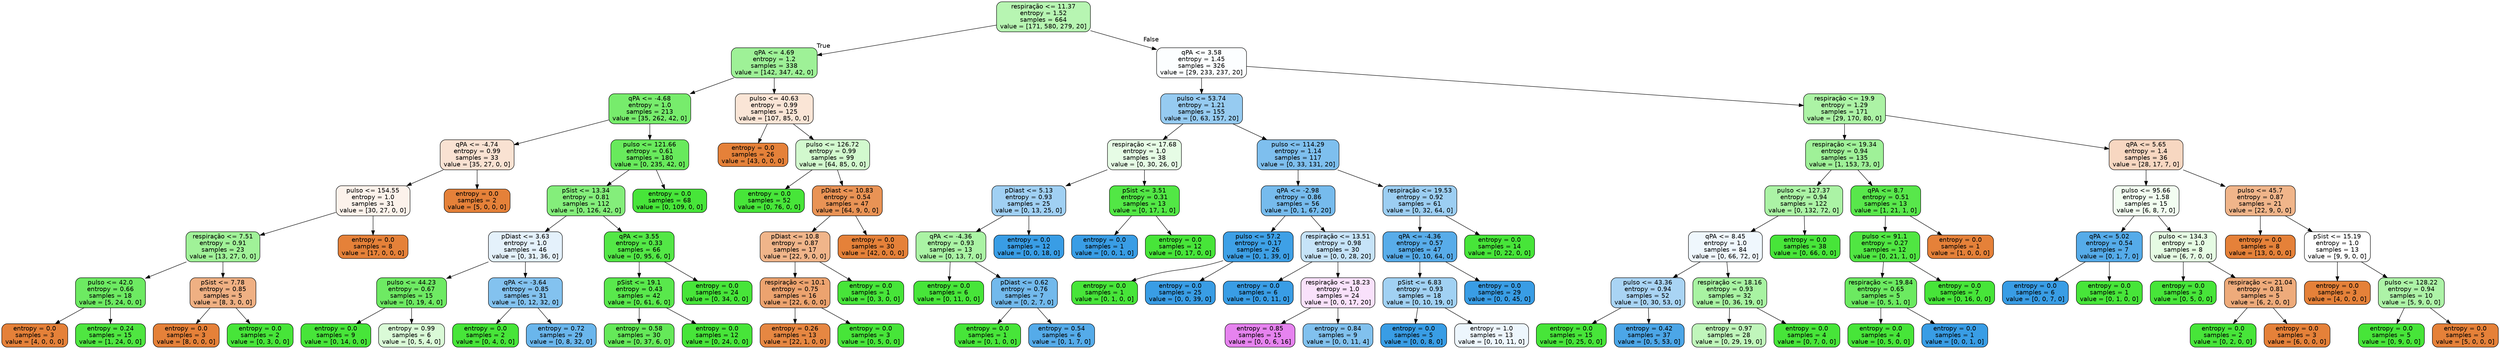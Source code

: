 digraph Tree {
node [shape=box, style="filled, rounded", color="black", fontname="helvetica"] ;
edge [fontname="helvetica"] ;
0 [label="respiração <= 11.37\nentropy = 1.52\nsamples = 664\nvalue = [171, 580, 279, 20]", fillcolor="#b7f5b2"] ;
1 [label="qPA <= 4.69\nentropy = 1.2\nsamples = 338\nvalue = [142, 347, 42, 0]", fillcolor="#9ef197"] ;
0 -> 1 [labeldistance=2.5, labelangle=45, headlabel="True"] ;
2 [label="qPA <= -4.68\nentropy = 1.0\nsamples = 213\nvalue = [35, 262, 42, 0]", fillcolor="#77ec6c"] ;
1 -> 2 ;
3 [label="qPA <= -4.74\nentropy = 0.99\nsamples = 33\nvalue = [35, 27, 0, 0]", fillcolor="#f9e2d2"] ;
2 -> 3 ;
4 [label="pulso <= 154.55\nentropy = 1.0\nsamples = 31\nvalue = [30, 27, 0, 0]", fillcolor="#fcf2eb"] ;
3 -> 4 ;
5 [label="respiração <= 7.51\nentropy = 0.91\nsamples = 23\nvalue = [13, 27, 0, 0]", fillcolor="#a0f298"] ;
4 -> 5 ;
6 [label="pulso <= 42.0\nentropy = 0.66\nsamples = 18\nvalue = [5, 24, 0, 0]", fillcolor="#6dea62"] ;
5 -> 6 ;
7 [label="entropy = 0.0\nsamples = 3\nvalue = [4, 0, 0, 0]", fillcolor="#e58139"] ;
6 -> 7 ;
8 [label="entropy = 0.24\nsamples = 15\nvalue = [1, 24, 0, 0]", fillcolor="#4fe641"] ;
6 -> 8 ;
9 [label="pSist <= 7.78\nentropy = 0.85\nsamples = 5\nvalue = [8, 3, 0, 0]", fillcolor="#efb083"] ;
5 -> 9 ;
10 [label="entropy = 0.0\nsamples = 3\nvalue = [8, 0, 0, 0]", fillcolor="#e58139"] ;
9 -> 10 ;
11 [label="entropy = 0.0\nsamples = 2\nvalue = [0, 3, 0, 0]", fillcolor="#47e539"] ;
9 -> 11 ;
12 [label="entropy = 0.0\nsamples = 8\nvalue = [17, 0, 0, 0]", fillcolor="#e58139"] ;
4 -> 12 ;
13 [label="entropy = 0.0\nsamples = 2\nvalue = [5, 0, 0, 0]", fillcolor="#e58139"] ;
3 -> 13 ;
14 [label="pulso <= 121.66\nentropy = 0.61\nsamples = 180\nvalue = [0, 235, 42, 0]", fillcolor="#68ea5c"] ;
2 -> 14 ;
15 [label="pSist <= 13.34\nentropy = 0.81\nsamples = 112\nvalue = [0, 126, 42, 0]", fillcolor="#84ee7b"] ;
14 -> 15 ;
16 [label="pDiast <= 3.63\nentropy = 1.0\nsamples = 46\nvalue = [0, 31, 36, 0]", fillcolor="#e4f1fb"] ;
15 -> 16 ;
17 [label="pulso <= 44.23\nentropy = 0.67\nsamples = 15\nvalue = [0, 19, 4, 0]", fillcolor="#6eea63"] ;
16 -> 17 ;
18 [label="entropy = 0.0\nsamples = 9\nvalue = [0, 14, 0, 0]", fillcolor="#47e539"] ;
17 -> 18 ;
19 [label="entropy = 0.99\nsamples = 6\nvalue = [0, 5, 4, 0]", fillcolor="#dafad7"] ;
17 -> 19 ;
20 [label="qPA <= -3.64\nentropy = 0.85\nsamples = 31\nvalue = [0, 12, 32, 0]", fillcolor="#83c2ef"] ;
16 -> 20 ;
21 [label="entropy = 0.0\nsamples = 2\nvalue = [0, 4, 0, 0]", fillcolor="#47e539"] ;
20 -> 21 ;
22 [label="entropy = 0.72\nsamples = 29\nvalue = [0, 8, 32, 0]", fillcolor="#6ab6ec"] ;
20 -> 22 ;
23 [label="qPA <= 3.55\nentropy = 0.33\nsamples = 66\nvalue = [0, 95, 6, 0]", fillcolor="#53e746"] ;
15 -> 23 ;
24 [label="pSist <= 19.1\nentropy = 0.43\nsamples = 42\nvalue = [0, 61, 6, 0]", fillcolor="#59e84c"] ;
23 -> 24 ;
25 [label="entropy = 0.58\nsamples = 30\nvalue = [0, 37, 6, 0]", fillcolor="#65e959"] ;
24 -> 25 ;
26 [label="entropy = 0.0\nsamples = 12\nvalue = [0, 24, 0, 0]", fillcolor="#47e539"] ;
24 -> 26 ;
27 [label="entropy = 0.0\nsamples = 24\nvalue = [0, 34, 0, 0]", fillcolor="#47e539"] ;
23 -> 27 ;
28 [label="entropy = 0.0\nsamples = 68\nvalue = [0, 109, 0, 0]", fillcolor="#47e539"] ;
14 -> 28 ;
29 [label="pulso <= 40.63\nentropy = 0.99\nsamples = 125\nvalue = [107, 85, 0, 0]", fillcolor="#fae5d6"] ;
1 -> 29 ;
30 [label="entropy = 0.0\nsamples = 26\nvalue = [43, 0, 0, 0]", fillcolor="#e58139"] ;
29 -> 30 ;
31 [label="pulso <= 126.72\nentropy = 0.99\nsamples = 99\nvalue = [64, 85, 0, 0]", fillcolor="#d2f9ce"] ;
29 -> 31 ;
32 [label="entropy = 0.0\nsamples = 52\nvalue = [0, 76, 0, 0]", fillcolor="#47e539"] ;
31 -> 32 ;
33 [label="pDiast <= 10.83\nentropy = 0.54\nsamples = 47\nvalue = [64, 9, 0, 0]", fillcolor="#e99355"] ;
31 -> 33 ;
34 [label="pDiast <= 10.8\nentropy = 0.87\nsamples = 17\nvalue = [22, 9, 0, 0]", fillcolor="#f0b58a"] ;
33 -> 34 ;
35 [label="respiração <= 10.1\nentropy = 0.75\nsamples = 16\nvalue = [22, 6, 0, 0]", fillcolor="#eca36f"] ;
34 -> 35 ;
36 [label="entropy = 0.26\nsamples = 13\nvalue = [22, 1, 0, 0]", fillcolor="#e68742"] ;
35 -> 36 ;
37 [label="entropy = 0.0\nsamples = 3\nvalue = [0, 5, 0, 0]", fillcolor="#47e539"] ;
35 -> 37 ;
38 [label="entropy = 0.0\nsamples = 1\nvalue = [0, 3, 0, 0]", fillcolor="#47e539"] ;
34 -> 38 ;
39 [label="entropy = 0.0\nsamples = 30\nvalue = [42, 0, 0, 0]", fillcolor="#e58139"] ;
33 -> 39 ;
40 [label="qPA <= 3.58\nentropy = 1.45\nsamples = 326\nvalue = [29, 233, 237, 20]", fillcolor="#fcfeff"] ;
0 -> 40 [labeldistance=2.5, labelangle=-45, headlabel="False"] ;
41 [label="pulso <= 53.74\nentropy = 1.21\nsamples = 155\nvalue = [0, 63, 157, 20]", fillcolor="#96cbf1"] ;
40 -> 41 ;
42 [label="respiração <= 17.68\nentropy = 1.0\nsamples = 38\nvalue = [0, 30, 26, 0]", fillcolor="#e6fce5"] ;
41 -> 42 ;
43 [label="pDiast <= 5.13\nentropy = 0.93\nsamples = 25\nvalue = [0, 13, 25, 0]", fillcolor="#a0d0f3"] ;
42 -> 43 ;
44 [label="qPA <= -4.36\nentropy = 0.93\nsamples = 13\nvalue = [0, 13, 7, 0]", fillcolor="#aaf3a4"] ;
43 -> 44 ;
45 [label="entropy = 0.0\nsamples = 6\nvalue = [0, 11, 0, 0]", fillcolor="#47e539"] ;
44 -> 45 ;
46 [label="pDiast <= 0.62\nentropy = 0.76\nsamples = 7\nvalue = [0, 2, 7, 0]", fillcolor="#72b9ec"] ;
44 -> 46 ;
47 [label="entropy = 0.0\nsamples = 1\nvalue = [0, 1, 0, 0]", fillcolor="#47e539"] ;
46 -> 47 ;
48 [label="entropy = 0.54\nsamples = 6\nvalue = [0, 1, 7, 0]", fillcolor="#55abe9"] ;
46 -> 48 ;
49 [label="entropy = 0.0\nsamples = 12\nvalue = [0, 0, 18, 0]", fillcolor="#399de5"] ;
43 -> 49 ;
50 [label="pSist <= 3.51\nentropy = 0.31\nsamples = 13\nvalue = [0, 17, 1, 0]", fillcolor="#52e745"] ;
42 -> 50 ;
51 [label="entropy = 0.0\nsamples = 1\nvalue = [0, 0, 1, 0]", fillcolor="#399de5"] ;
50 -> 51 ;
52 [label="entropy = 0.0\nsamples = 12\nvalue = [0, 17, 0, 0]", fillcolor="#47e539"] ;
50 -> 52 ;
53 [label="pulso <= 114.29\nentropy = 1.14\nsamples = 117\nvalue = [0, 33, 131, 20]", fillcolor="#7ebfee"] ;
41 -> 53 ;
54 [label="qPA <= -2.98\nentropy = 0.86\nsamples = 56\nvalue = [0, 1, 67, 20]", fillcolor="#76bbed"] ;
53 -> 54 ;
55 [label="pulso <= 57.2\nentropy = 0.17\nsamples = 26\nvalue = [0, 1, 39, 0]", fillcolor="#3ea0e6"] ;
54 -> 55 ;
56 [label="entropy = 0.0\nsamples = 1\nvalue = [0, 1, 0, 0]", fillcolor="#47e539"] ;
55 -> 56 ;
57 [label="entropy = 0.0\nsamples = 25\nvalue = [0, 0, 39, 0]", fillcolor="#399de5"] ;
55 -> 57 ;
58 [label="respiração <= 13.51\nentropy = 0.98\nsamples = 30\nvalue = [0, 0, 28, 20]", fillcolor="#c6e3f8"] ;
54 -> 58 ;
59 [label="entropy = 0.0\nsamples = 6\nvalue = [0, 0, 11, 0]", fillcolor="#399de5"] ;
58 -> 59 ;
60 [label="respiração <= 18.23\nentropy = 1.0\nsamples = 24\nvalue = [0, 0, 17, 20]", fillcolor="#f9e1fb"] ;
58 -> 60 ;
61 [label="entropy = 0.85\nsamples = 15\nvalue = [0, 0, 6, 16]", fillcolor="#e683ef"] ;
60 -> 61 ;
62 [label="entropy = 0.84\nsamples = 9\nvalue = [0, 0, 11, 4]", fillcolor="#81c1ee"] ;
60 -> 62 ;
63 [label="respiração <= 19.53\nentropy = 0.92\nsamples = 61\nvalue = [0, 32, 64, 0]", fillcolor="#9ccef2"] ;
53 -> 63 ;
64 [label="qPA <= -4.36\nentropy = 0.57\nsamples = 47\nvalue = [0, 10, 64, 0]", fillcolor="#58ace9"] ;
63 -> 64 ;
65 [label="pSist <= 6.83\nentropy = 0.93\nsamples = 18\nvalue = [0, 10, 19, 0]", fillcolor="#a1d1f3"] ;
64 -> 65 ;
66 [label="entropy = 0.0\nsamples = 5\nvalue = [0, 0, 8, 0]", fillcolor="#399de5"] ;
65 -> 66 ;
67 [label="entropy = 1.0\nsamples = 13\nvalue = [0, 10, 11, 0]", fillcolor="#edf6fd"] ;
65 -> 67 ;
68 [label="entropy = 0.0\nsamples = 29\nvalue = [0, 0, 45, 0]", fillcolor="#399de5"] ;
64 -> 68 ;
69 [label="entropy = 0.0\nsamples = 14\nvalue = [0, 22, 0, 0]", fillcolor="#47e539"] ;
63 -> 69 ;
70 [label="respiração <= 19.9\nentropy = 1.29\nsamples = 171\nvalue = [29, 170, 80, 0]", fillcolor="#acf3a5"] ;
40 -> 70 ;
71 [label="respiração <= 19.34\nentropy = 0.94\nsamples = 135\nvalue = [1, 153, 73, 0]", fillcolor="#9ff198"] ;
70 -> 71 ;
72 [label="pulso <= 127.37\nentropy = 0.94\nsamples = 122\nvalue = [0, 132, 72, 0]", fillcolor="#abf3a5"] ;
71 -> 72 ;
73 [label="qPA <= 8.45\nentropy = 1.0\nsamples = 84\nvalue = [0, 66, 72, 0]", fillcolor="#eff7fd"] ;
72 -> 73 ;
74 [label="pulso <= 43.36\nentropy = 0.94\nsamples = 52\nvalue = [0, 30, 53, 0]", fillcolor="#a9d4f4"] ;
73 -> 74 ;
75 [label="entropy = 0.0\nsamples = 15\nvalue = [0, 25, 0, 0]", fillcolor="#47e539"] ;
74 -> 75 ;
76 [label="entropy = 0.42\nsamples = 37\nvalue = [0, 5, 53, 0]", fillcolor="#4ca6e7"] ;
74 -> 76 ;
77 [label="respiração <= 18.16\nentropy = 0.93\nsamples = 32\nvalue = [0, 36, 19, 0]", fillcolor="#a8f3a2"] ;
73 -> 77 ;
78 [label="entropy = 0.97\nsamples = 28\nvalue = [0, 29, 19, 0]", fillcolor="#c0f6bb"] ;
77 -> 78 ;
79 [label="entropy = 0.0\nsamples = 4\nvalue = [0, 7, 0, 0]", fillcolor="#47e539"] ;
77 -> 79 ;
80 [label="entropy = 0.0\nsamples = 38\nvalue = [0, 66, 0, 0]", fillcolor="#47e539"] ;
72 -> 80 ;
81 [label="qPA <= 8.7\nentropy = 0.51\nsamples = 13\nvalue = [1, 21, 1, 0]", fillcolor="#58e74b"] ;
71 -> 81 ;
82 [label="pulso <= 91.1\nentropy = 0.27\nsamples = 12\nvalue = [0, 21, 1, 0]", fillcolor="#50e642"] ;
81 -> 82 ;
83 [label="respiração <= 19.84\nentropy = 0.65\nsamples = 5\nvalue = [0, 5, 1, 0]", fillcolor="#6cea61"] ;
82 -> 83 ;
84 [label="entropy = 0.0\nsamples = 4\nvalue = [0, 5, 0, 0]", fillcolor="#47e539"] ;
83 -> 84 ;
85 [label="entropy = 0.0\nsamples = 1\nvalue = [0, 0, 1, 0]", fillcolor="#399de5"] ;
83 -> 85 ;
86 [label="entropy = 0.0\nsamples = 7\nvalue = [0, 16, 0, 0]", fillcolor="#47e539"] ;
82 -> 86 ;
87 [label="entropy = 0.0\nsamples = 1\nvalue = [1, 0, 0, 0]", fillcolor="#e58139"] ;
81 -> 87 ;
88 [label="qPA <= 5.65\nentropy = 1.4\nsamples = 36\nvalue = [28, 17, 7, 0]", fillcolor="#f7d7c1"] ;
70 -> 88 ;
89 [label="pulso <= 95.66\nentropy = 1.58\nsamples = 15\nvalue = [6, 8, 7, 0]", fillcolor="#f2fdf1"] ;
88 -> 89 ;
90 [label="qPA <= 5.02\nentropy = 0.54\nsamples = 7\nvalue = [0, 1, 7, 0]", fillcolor="#55abe9"] ;
89 -> 90 ;
91 [label="entropy = 0.0\nsamples = 6\nvalue = [0, 0, 7, 0]", fillcolor="#399de5"] ;
90 -> 91 ;
92 [label="entropy = 0.0\nsamples = 1\nvalue = [0, 1, 0, 0]", fillcolor="#47e539"] ;
90 -> 92 ;
93 [label="pulso <= 134.3\nentropy = 1.0\nsamples = 8\nvalue = [6, 7, 0, 0]", fillcolor="#e5fbe3"] ;
89 -> 93 ;
94 [label="entropy = 0.0\nsamples = 3\nvalue = [0, 5, 0, 0]", fillcolor="#47e539"] ;
93 -> 94 ;
95 [label="respiração <= 21.04\nentropy = 0.81\nsamples = 5\nvalue = [6, 2, 0, 0]", fillcolor="#eeab7b"] ;
93 -> 95 ;
96 [label="entropy = 0.0\nsamples = 2\nvalue = [0, 2, 0, 0]", fillcolor="#47e539"] ;
95 -> 96 ;
97 [label="entropy = 0.0\nsamples = 3\nvalue = [6, 0, 0, 0]", fillcolor="#e58139"] ;
95 -> 97 ;
98 [label="pulso <= 45.7\nentropy = 0.87\nsamples = 21\nvalue = [22, 9, 0, 0]", fillcolor="#f0b58a"] ;
88 -> 98 ;
99 [label="entropy = 0.0\nsamples = 8\nvalue = [13, 0, 0, 0]", fillcolor="#e58139"] ;
98 -> 99 ;
100 [label="pSist <= 15.19\nentropy = 1.0\nsamples = 13\nvalue = [9, 9, 0, 0]", fillcolor="#ffffff"] ;
98 -> 100 ;
101 [label="entropy = 0.0\nsamples = 3\nvalue = [4, 0, 0, 0]", fillcolor="#e58139"] ;
100 -> 101 ;
102 [label="pulso <= 128.22\nentropy = 0.94\nsamples = 10\nvalue = [5, 9, 0, 0]", fillcolor="#adf3a7"] ;
100 -> 102 ;
103 [label="entropy = 0.0\nsamples = 5\nvalue = [0, 9, 0, 0]", fillcolor="#47e539"] ;
102 -> 103 ;
104 [label="entropy = 0.0\nsamples = 5\nvalue = [5, 0, 0, 0]", fillcolor="#e58139"] ;
102 -> 104 ;
}